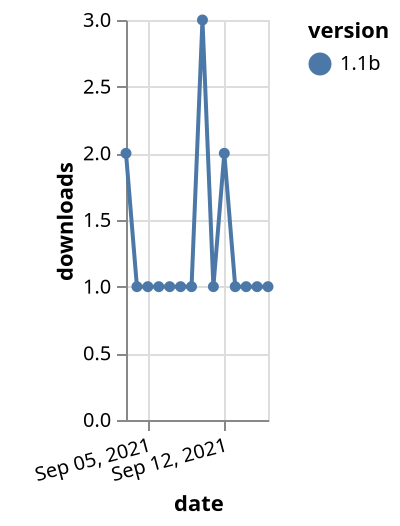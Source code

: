 {"$schema": "https://vega.github.io/schema/vega-lite/v5.json", "description": "A simple bar chart with embedded data.", "data": {"values": [{"date": "2021-09-03", "total": 207, "delta": 2, "version": "1.1b"}, {"date": "2021-09-04", "total": 208, "delta": 1, "version": "1.1b"}, {"date": "2021-09-05", "total": 209, "delta": 1, "version": "1.1b"}, {"date": "2021-09-06", "total": 210, "delta": 1, "version": "1.1b"}, {"date": "2021-09-07", "total": 211, "delta": 1, "version": "1.1b"}, {"date": "2021-09-08", "total": 212, "delta": 1, "version": "1.1b"}, {"date": "2021-09-09", "total": 213, "delta": 1, "version": "1.1b"}, {"date": "2021-09-10", "total": 216, "delta": 3, "version": "1.1b"}, {"date": "2021-09-11", "total": 217, "delta": 1, "version": "1.1b"}, {"date": "2021-09-12", "total": 219, "delta": 2, "version": "1.1b"}, {"date": "2021-09-13", "total": 220, "delta": 1, "version": "1.1b"}, {"date": "2021-09-14", "total": 221, "delta": 1, "version": "1.1b"}, {"date": "2021-09-15", "total": 222, "delta": 1, "version": "1.1b"}, {"date": "2021-09-16", "total": 223, "delta": 1, "version": "1.1b"}]}, "width": "container", "mark": {"type": "line", "point": {"filled": true}}, "encoding": {"x": {"field": "date", "type": "temporal", "timeUnit": "yearmonthdate", "title": "date", "axis": {"labelAngle": -15}}, "y": {"field": "delta", "type": "quantitative", "title": "downloads"}, "color": {"field": "version", "type": "nominal"}, "tooltip": {"field": "delta"}}}